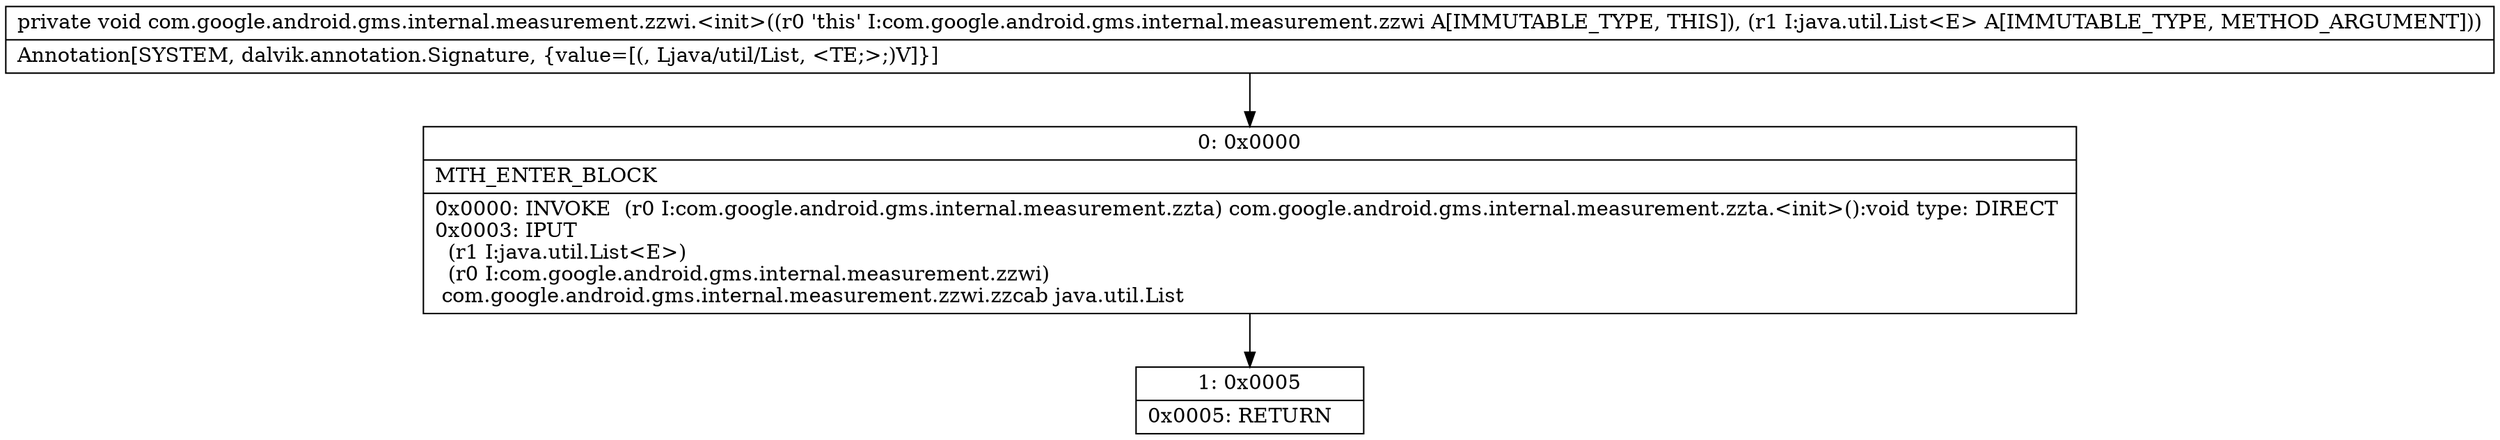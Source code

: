 digraph "CFG forcom.google.android.gms.internal.measurement.zzwi.\<init\>(Ljava\/util\/List;)V" {
Node_0 [shape=record,label="{0\:\ 0x0000|MTH_ENTER_BLOCK\l|0x0000: INVOKE  (r0 I:com.google.android.gms.internal.measurement.zzta) com.google.android.gms.internal.measurement.zzta.\<init\>():void type: DIRECT \l0x0003: IPUT  \l  (r1 I:java.util.List\<E\>)\l  (r0 I:com.google.android.gms.internal.measurement.zzwi)\l com.google.android.gms.internal.measurement.zzwi.zzcab java.util.List \l}"];
Node_1 [shape=record,label="{1\:\ 0x0005|0x0005: RETURN   \l}"];
MethodNode[shape=record,label="{private void com.google.android.gms.internal.measurement.zzwi.\<init\>((r0 'this' I:com.google.android.gms.internal.measurement.zzwi A[IMMUTABLE_TYPE, THIS]), (r1 I:java.util.List\<E\> A[IMMUTABLE_TYPE, METHOD_ARGUMENT]))  | Annotation[SYSTEM, dalvik.annotation.Signature, \{value=[(, Ljava\/util\/List, \<TE;\>;)V]\}]\l}"];
MethodNode -> Node_0;
Node_0 -> Node_1;
}

